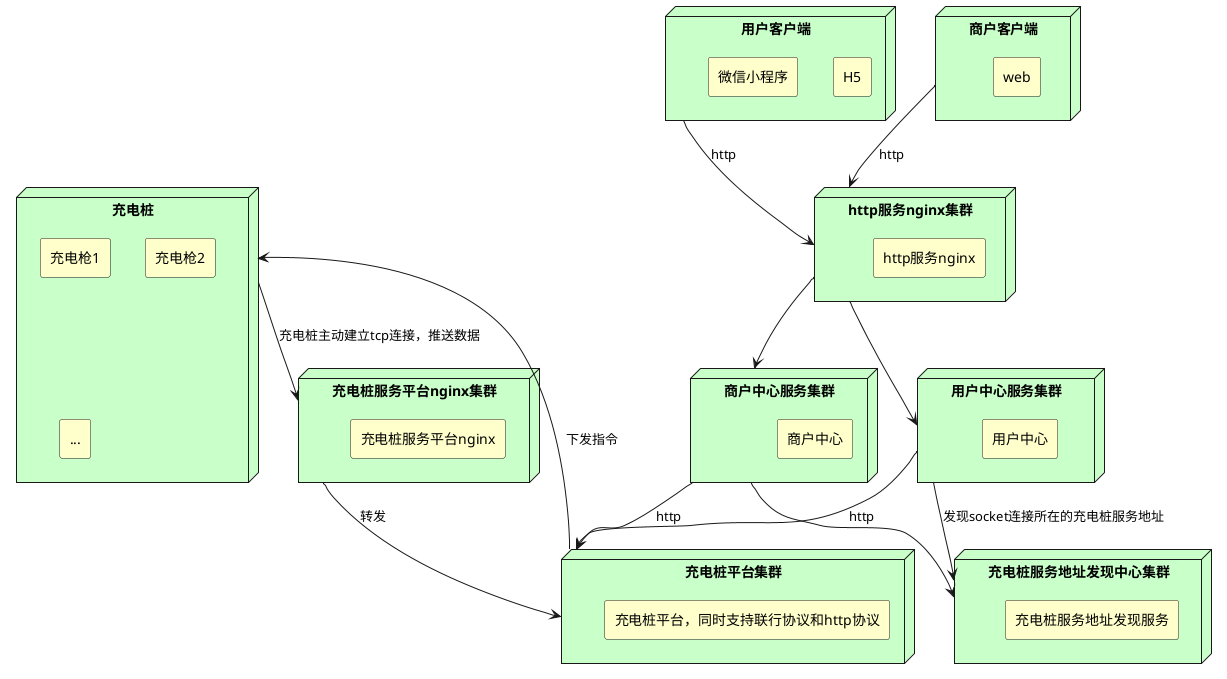 @startuml

sprite $bProcess jar:archimate/business-process
sprite $aService jar:archimate/application-service
sprite $aComponent jar:archimate/application-component
sprite $bEvent jar:archimate/business-event

node  "充电桩" #TECHNOLOGY{
    archimate #Business "充电枪1"  as 充电枪1
    archimate #Business "充电枪2"  as 充电枪2
    archimate #Business "..."  as ...
}


node  "充电桩服务平台nginx集群" #TECHNOLOGY{
archimate #Business "充电桩服务平台nginx"  as 充电桩服务平台nginx
}

node  "充电桩平台集群" #TECHNOLOGY{
archimate #Business "充电桩平台，同时支持联行协议和http协议"  as 充电桩平台
}

node  "充电桩服务地址发现中心集群" #TECHNOLOGY{
archimate #Business "充电桩服务地址发现服务"  as 充电桩服务地址发现服务
}

node  "用户客户端" #TECHNOLOGY{
archimate #Business "H5"  as H5
archimate #Business "微信小程序"  as 微信小程序
}

node  "商户客户端" #TECHNOLOGY{
archimate #Business "web"  as web
}
node  "http服务nginx集群" #TECHNOLOGY{
archimate #Business "http服务nginx"  as http服务nginx
}
node  "用户中心服务集群" #TECHNOLOGY{
archimate #Business "用户中心"  as 用户中心
}

node  "商户中心服务集群" #TECHNOLOGY{
archimate #Business "商户中心"  as 商户中心
}


充电桩 -down-> 充电桩服务平台nginx集群:充电桩主动建立tcp连接，推送数据
充电桩服务平台nginx集群 -down-> 充电桩平台集群:转发
充电桩平台集群 -down-> 充电桩:下发指令



用户客户端 -down-> http服务nginx集群:http
商户客户端 -down-> http服务nginx集群:http

http服务nginx集群 -down-> 用户中心服务集群
http服务nginx集群 -down-> 商户中心服务集群



用户中心服务集群 -down-> 充电桩服务地址发现中心集群:发现socket连接所在的充电桩服务地址
商户中心服务集群 -down-> 充电桩服务地址发现中心集群

用户中心服务集群 -down-> 充电桩平台集群:http
商户中心服务集群 -down-> 充电桩平台集群:http



@enduml

